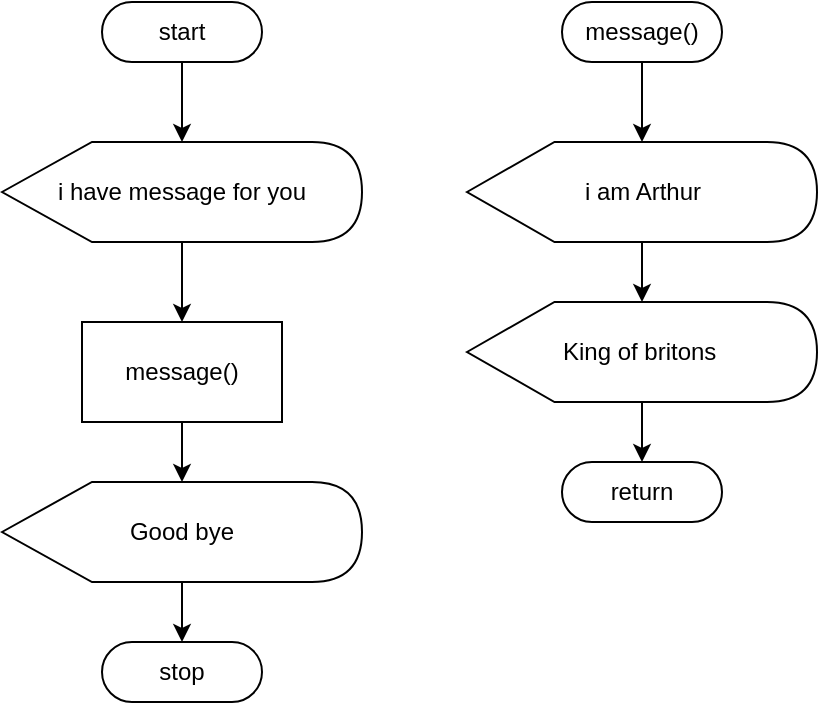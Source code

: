 <mxfile>
    <diagram id="U4nrFN3Z14CdmBJLwEUC" name="Page-1">
        <mxGraphModel dx="640" dy="433" grid="1" gridSize="10" guides="1" tooltips="1" connect="1" arrows="1" fold="1" page="1" pageScale="1" pageWidth="850" pageHeight="1100" math="0" shadow="0">
            <root>
                <mxCell id="0"/>
                <mxCell id="1" parent="0"/>
                <mxCell id="8" value="" style="edgeStyle=none;html=1;" edge="1" parent="1" source="2" target="4">
                    <mxGeometry relative="1" as="geometry"/>
                </mxCell>
                <mxCell id="2" value="start" style="html=1;dashed=0;whiteSpace=wrap;shape=mxgraph.dfd.start" vertex="1" parent="1">
                    <mxGeometry x="320" y="120" width="80" height="30" as="geometry"/>
                </mxCell>
                <mxCell id="3" value="stop" style="html=1;dashed=0;whiteSpace=wrap;shape=mxgraph.dfd.start" vertex="1" parent="1">
                    <mxGeometry x="320" y="440" width="80" height="30" as="geometry"/>
                </mxCell>
                <mxCell id="9" value="" style="edgeStyle=none;html=1;" edge="1" parent="1" source="4" target="5">
                    <mxGeometry relative="1" as="geometry"/>
                </mxCell>
                <mxCell id="4" value="i have message for you" style="shape=display;whiteSpace=wrap;html=1;" vertex="1" parent="1">
                    <mxGeometry x="270" y="190" width="180" height="50" as="geometry"/>
                </mxCell>
                <mxCell id="10" value="" style="edgeStyle=none;html=1;" edge="1" parent="1" source="5" target="7">
                    <mxGeometry relative="1" as="geometry"/>
                </mxCell>
                <mxCell id="5" value="message()" style="html=1;dashed=0;whiteSpace=wrap;" vertex="1" parent="1">
                    <mxGeometry x="310" y="280" width="100" height="50" as="geometry"/>
                </mxCell>
                <mxCell id="11" value="" style="edgeStyle=none;html=1;" edge="1" parent="1" source="7" target="3">
                    <mxGeometry relative="1" as="geometry"/>
                </mxCell>
                <mxCell id="7" value="Good bye" style="shape=display;whiteSpace=wrap;html=1;" vertex="1" parent="1">
                    <mxGeometry x="270" y="360" width="180" height="50" as="geometry"/>
                </mxCell>
                <mxCell id="16" value="" style="edgeStyle=none;html=1;" edge="1" parent="1" source="12" target="13">
                    <mxGeometry relative="1" as="geometry"/>
                </mxCell>
                <mxCell id="12" value="message()" style="html=1;dashed=0;whiteSpace=wrap;shape=mxgraph.dfd.start" vertex="1" parent="1">
                    <mxGeometry x="550" y="120" width="80" height="30" as="geometry"/>
                </mxCell>
                <mxCell id="17" value="" style="edgeStyle=none;html=1;" edge="1" parent="1" source="13" target="14">
                    <mxGeometry relative="1" as="geometry"/>
                </mxCell>
                <mxCell id="13" value="i am Arthur" style="shape=display;whiteSpace=wrap;html=1;" vertex="1" parent="1">
                    <mxGeometry x="502.5" y="190" width="175" height="50" as="geometry"/>
                </mxCell>
                <mxCell id="18" value="" style="edgeStyle=none;html=1;" edge="1" parent="1" source="14" target="15">
                    <mxGeometry relative="1" as="geometry"/>
                </mxCell>
                <mxCell id="14" value="King of britons&amp;nbsp;" style="shape=display;whiteSpace=wrap;html=1;" vertex="1" parent="1">
                    <mxGeometry x="502.5" y="270" width="175" height="50" as="geometry"/>
                </mxCell>
                <mxCell id="15" value="return" style="html=1;dashed=0;whiteSpace=wrap;shape=mxgraph.dfd.start" vertex="1" parent="1">
                    <mxGeometry x="550" y="350" width="80" height="30" as="geometry"/>
                </mxCell>
            </root>
        </mxGraphModel>
    </diagram>
</mxfile>